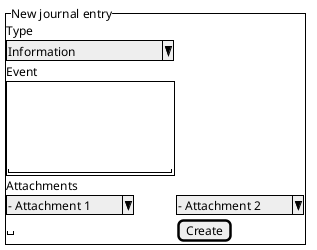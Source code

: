@startsalt
'https://plantuml.com/salt

{^"New journal entry"
    Type
    ^Information        ^

    Event
    {+
        .
        .
        .
        .
        "                    "

    }
    Attachments
     ^- Attachment 1^|
     ^- Attachment 2^
    "" |[Create]
}

@endsalt